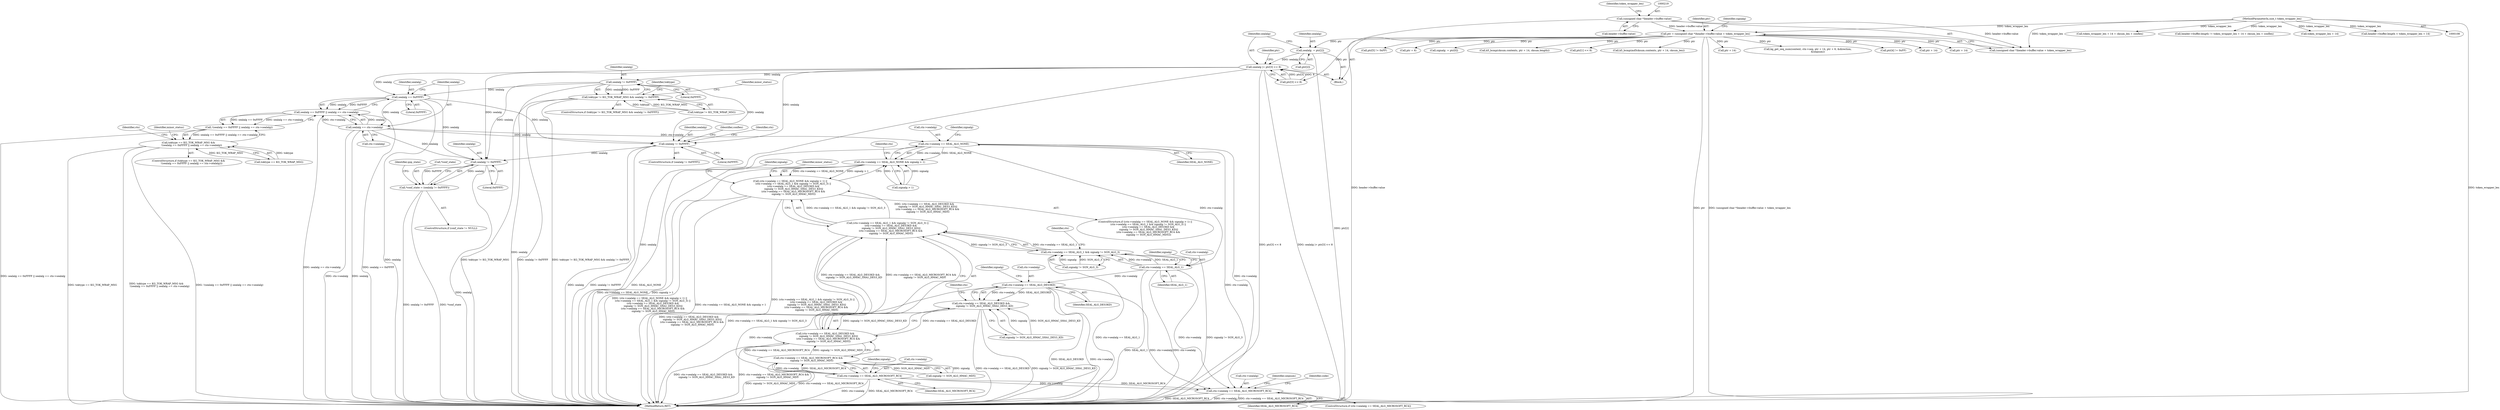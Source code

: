digraph "0_krb5_e6ae703ae597d798e310368d52b8f38ee11c6a73_0@array" {
"1000238" [label="(Call,sealalg  = ptr[2])"];
"1000215" [label="(Call,ptr = (unsigned char *)header->buffer.value + token_wrapper_len)"];
"1000218" [label="(Call,(unsigned char *)header->buffer.value)"];
"1000114" [label="(MethodParameterIn,size_t token_wrapper_len)"];
"1000243" [label="(Call,sealalg |= ptr[3] << 8)"];
"1000274" [label="(Call,sealalg != 0xFFFF)"];
"1000270" [label="(Call,toktype != KG_TOK_WRAP_MSG && sealalg != 0xFFFF)"];
"1000291" [label="(Call,sealalg == 0xFFFF)"];
"1000290" [label="(Call,sealalg == 0xFFFF || sealalg == ctx->sealalg)"];
"1000289" [label="(Call,!(sealalg == 0xFFFF || sealalg == ctx->sealalg))"];
"1000285" [label="(Call,toktype == KG_TOK_WRAP_MSG &&\n        !(sealalg == 0xFFFF || sealalg == ctx->sealalg))"];
"1000294" [label="(Call,sealalg == ctx->sealalg)"];
"1000309" [label="(Call,ctx->sealalg == SEAL_ALG_NONE)"];
"1000308" [label="(Call,ctx->sealalg == SEAL_ALG_NONE && signalg > 1)"];
"1000307" [label="(Call,(ctx->sealalg == SEAL_ALG_NONE && signalg > 1) ||\n        (ctx->sealalg == SEAL_ALG_1 && signalg != SGN_ALG_3) ||\n        (ctx->sealalg == SEAL_ALG_DES3KD &&\n         signalg != SGN_ALG_HMAC_SHA1_DES3_KD)||\n        (ctx->sealalg == SEAL_ALG_MICROSOFT_RC4 &&\n         signalg != SGN_ALG_HMAC_MD5))"];
"1000319" [label="(Call,ctx->sealalg == SEAL_ALG_1)"];
"1000318" [label="(Call,ctx->sealalg == SEAL_ALG_1 && signalg != SGN_ALG_3)"];
"1000317" [label="(Call,(ctx->sealalg == SEAL_ALG_1 && signalg != SGN_ALG_3) ||\n        (ctx->sealalg == SEAL_ALG_DES3KD &&\n         signalg != SGN_ALG_HMAC_SHA1_DES3_KD)||\n        (ctx->sealalg == SEAL_ALG_MICROSOFT_RC4 &&\n         signalg != SGN_ALG_HMAC_MD5))"];
"1000329" [label="(Call,ctx->sealalg == SEAL_ALG_DES3KD)"];
"1000328" [label="(Call,ctx->sealalg == SEAL_ALG_DES3KD &&\n         signalg != SGN_ALG_HMAC_SHA1_DES3_KD)"];
"1000327" [label="(Call,(ctx->sealalg == SEAL_ALG_DES3KD &&\n         signalg != SGN_ALG_HMAC_SHA1_DES3_KD)||\n        (ctx->sealalg == SEAL_ALG_MICROSOFT_RC4 &&\n         signalg != SGN_ALG_HMAC_MD5))"];
"1000338" [label="(Call,ctx->sealalg == SEAL_ALG_MICROSOFT_RC4)"];
"1000337" [label="(Call,ctx->sealalg == SEAL_ALG_MICROSOFT_RC4 &&\n         signalg != SGN_ALG_HMAC_MD5)"];
"1000426" [label="(Call,ctx->sealalg == SEAL_ALG_MICROSOFT_RC4)"];
"1000421" [label="(Call,sealalg != 0xFFFF)"];
"1000778" [label="(Call,sealalg != 0xFFFF)"];
"1000775" [label="(Call,*conf_state = (sealalg != 0xFFFF))"];
"1000422" [label="(Identifier,sealalg)"];
"1000227" [label="(Identifier,signalg)"];
"1000307" [label="(Call,(ctx->sealalg == SEAL_ALG_NONE && signalg > 1) ||\n        (ctx->sealalg == SEAL_ALG_1 && signalg != SGN_ALG_3) ||\n        (ctx->sealalg == SEAL_ALG_DES3KD &&\n         signalg != SGN_ALG_HMAC_SHA1_DES3_KD)||\n        (ctx->sealalg == SEAL_ALG_MICROSOFT_RC4 &&\n         signalg != SGN_ALG_HMAC_MD5))"];
"1000287" [label="(Identifier,toktype)"];
"1000295" [label="(Identifier,sealalg)"];
"1000324" [label="(Call,signalg != SGN_ALG_3)"];
"1000330" [label="(Call,ctx->sealalg)"];
"1000327" [label="(Call,(ctx->sealalg == SEAL_ALG_DES3KD &&\n         signalg != SGN_ALG_HMAC_SHA1_DES3_KD)||\n        (ctx->sealalg == SEAL_ALG_MICROSOFT_RC4 &&\n         signalg != SGN_ALG_HMAC_MD5))"];
"1000233" [label="(Call,ptr[1] << 8)"];
"1000254" [label="(Identifier,ptr)"];
"1000302" [label="(Identifier,minor_status)"];
"1000269" [label="(ControlStructure,if (toktype != KG_TOK_WRAP_MSG && sealalg != 0xFFFF))"];
"1000243" [label="(Call,sealalg |= ptr[3] << 8)"];
"1000780" [label="(Literal,0xFFFF)"];
"1000218" [label="(Call,(unsigned char *)header->buffer.value)"];
"1000296" [label="(Call,ctx->sealalg)"];
"1000783" [label="(Identifier,qop_state)"];
"1000335" [label="(Identifier,signalg)"];
"1000531" [label="(Identifier,conflen)"];
"1000338" [label="(Call,ctx->sealalg == SEAL_ALG_MICROSOFT_RC4)"];
"1000328" [label="(Call,ctx->sealalg == SEAL_ALG_DES3KD &&\n         signalg != SGN_ALG_HMAC_SHA1_DES3_KD)"];
"1000354" [label="(Identifier,signalg)"];
"1000778" [label="(Call,sealalg != 0xFFFF)"];
"1000225" [label="(Identifier,token_wrapper_len)"];
"1000314" [label="(Call,signalg > 1)"];
"1000321" [label="(Identifier,ctx)"];
"1000215" [label="(Call,ptr = (unsigned char *)header->buffer.value + token_wrapper_len)"];
"1000244" [label="(Identifier,sealalg)"];
"1000427" [label="(Call,ctx->sealalg)"];
"1000320" [label="(Call,ctx->sealalg)"];
"1000274" [label="(Call,sealalg != 0xFFFF)"];
"1000217" [label="(Call,(unsigned char *)header->buffer.value + token_wrapper_len)"];
"1000318" [label="(Call,ctx->sealalg == SEAL_ALG_1 && signalg != SGN_ALG_3)"];
"1000716" [label="(Call,k5_bcmp(md5cksum.contents, ptr + 14, cksum_len))"];
"1000323" [label="(Identifier,SEAL_ALG_1)"];
"1000349" [label="(Identifier,minor_status)"];
"1000306" [label="(ControlStructure,if ((ctx->sealalg == SEAL_ALG_NONE && signalg > 1) ||\n        (ctx->sealalg == SEAL_ALG_1 && signalg != SGN_ALG_3) ||\n        (ctx->sealalg == SEAL_ALG_DES3KD &&\n         signalg != SGN_ALG_HMAC_SHA1_DES3_KD)||\n        (ctx->sealalg == SEAL_ALG_MICROSOFT_RC4 &&\n         signalg != SGN_ALG_HMAC_MD5)))"];
"1000342" [label="(Identifier,SEAL_ALG_MICROSOFT_RC4)"];
"1000311" [label="(Identifier,ctx)"];
"1000548" [label="(Call,token_wrapper_len + 14 + cksum_len + conflen)"];
"1000292" [label="(Identifier,sealalg)"];
"1000270" [label="(Call,toktype != KG_TOK_WRAP_MSG && sealalg != 0xFFFF)"];
"1000275" [label="(Identifier,sealalg)"];
"1000775" [label="(Call,*conf_state = (sealalg != 0xFFFF))"];
"1000284" [label="(ControlStructure,if (toktype == KG_TOK_WRAP_MSG &&\n        !(sealalg == 0xFFFF || sealalg == ctx->sealalg)))"];
"1000286" [label="(Call,toktype == KG_TOK_WRAP_MSG)"];
"1000331" [label="(Identifier,ctx)"];
"1000337" [label="(Call,ctx->sealalg == SEAL_ALG_MICROSOFT_RC4 &&\n         signalg != SGN_ALG_HMAC_MD5)"];
"1000720" [label="(Call,ptr + 14)"];
"1000428" [label="(Identifier,ctx)"];
"1000315" [label="(Identifier,signalg)"];
"1000240" [label="(Call,ptr[2])"];
"1000280" [label="(Identifier,minor_status)"];
"1000290" [label="(Call,sealalg == 0xFFFF || sealalg == ctx->sealalg)"];
"1000425" [label="(ControlStructure,if (ctx->sealalg == SEAL_ALG_MICROSOFT_RC4))"];
"1000334" [label="(Call,signalg != SGN_ALG_HMAC_SHA1_DES3_KD)"];
"1000423" [label="(Literal,0xFFFF)"];
"1000309" [label="(Call,ctx->sealalg == SEAL_ALG_NONE)"];
"1000436" [label="(Identifier,seqnum)"];
"1000389" [label="(Call,kg_get_seq_num(context, ctx->seq, ptr + 14, ptr + 6, &direction,\n                          &seqnum))"];
"1000252" [label="(Call,ptr[4] != 0xFF)"];
"1000421" [label="(Call,sealalg != 0xFFFF)"];
"1000289" [label="(Call,!(sealalg == 0xFFFF || sealalg == ctx->sealalg))"];
"1000339" [label="(Call,ctx->sealalg)"];
"1000430" [label="(Identifier,SEAL_ALG_MICROSOFT_RC4)"];
"1000394" [label="(Call,ptr + 14)"];
"1000294" [label="(Call,sealalg == ctx->sealalg)"];
"1000779" [label="(Identifier,sealalg)"];
"1000840" [label="(MethodReturn,RET)"];
"1000542" [label="(Call,header->buffer.length != token_wrapper_len + 14 + cksum_len + conflen)"];
"1000340" [label="(Identifier,ctx)"];
"1000705" [label="(Call,ptr + 14)"];
"1000257" [label="(Call,ptr[5] != 0xFF)"];
"1000343" [label="(Call,signalg != SGN_ALG_HMAC_MD5)"];
"1000245" [label="(Call,ptr[3] << 8)"];
"1000397" [label="(Call,ptr + 6)"];
"1000271" [label="(Call,toktype != KG_TOK_WRAP_MSG)"];
"1000226" [label="(Call,signalg  = ptr[0])"];
"1000205" [label="(Call,token_wrapper_len + 14)"];
"1000285" [label="(Call,toktype == KG_TOK_WRAP_MSG &&\n        !(sealalg == 0xFFFF || sealalg == ctx->sealalg))"];
"1000325" [label="(Identifier,signalg)"];
"1000238" [label="(Call,sealalg  = ptr[2])"];
"1000308" [label="(Call,ctx->sealalg == SEAL_ALG_NONE && signalg > 1)"];
"1000291" [label="(Call,sealalg == 0xFFFF)"];
"1000317" [label="(Call,(ctx->sealalg == SEAL_ALG_1 && signalg != SGN_ALG_3) ||\n        (ctx->sealalg == SEAL_ALG_DES3KD &&\n         signalg != SGN_ALG_HMAC_SHA1_DES3_KD)||\n        (ctx->sealalg == SEAL_ALG_MICROSOFT_RC4 &&\n         signalg != SGN_ALG_HMAC_MD5))"];
"1000329" [label="(Call,ctx->sealalg == SEAL_ALG_DES3KD)"];
"1000276" [label="(Literal,0xFFFF)"];
"1000118" [label="(Block,)"];
"1000216" [label="(Identifier,ptr)"];
"1000114" [label="(MethodParameterIn,size_t token_wrapper_len)"];
"1000313" [label="(Identifier,SEAL_ALG_NONE)"];
"1000310" [label="(Call,ctx->sealalg)"];
"1000771" [label="(ControlStructure,if (conf_state != NULL))"];
"1000293" [label="(Literal,0xFFFF)"];
"1000319" [label="(Call,ctx->sealalg == SEAL_ALG_1)"];
"1000426" [label="(Call,ctx->sealalg == SEAL_ALG_MICROSOFT_RC4)"];
"1000220" [label="(Call,header->buffer.value)"];
"1000199" [label="(Call,header->buffer.length < token_wrapper_len + 14)"];
"1000501" [label="(Identifier,code)"];
"1000333" [label="(Identifier,SEAL_ALG_DES3KD)"];
"1000701" [label="(Call,k5_bcmp(cksum.contents, ptr + 14, cksum.length))"];
"1000344" [label="(Identifier,signalg)"];
"1000420" [label="(ControlStructure,if (sealalg != 0xFFFF))"];
"1000239" [label="(Identifier,sealalg)"];
"1000776" [label="(Call,*conf_state)"];
"1000238" -> "1000118"  [label="AST: "];
"1000238" -> "1000240"  [label="CFG: "];
"1000239" -> "1000238"  [label="AST: "];
"1000240" -> "1000238"  [label="AST: "];
"1000244" -> "1000238"  [label="CFG: "];
"1000238" -> "1000840"  [label="DDG: ptr[2]"];
"1000215" -> "1000238"  [label="DDG: ptr"];
"1000238" -> "1000243"  [label="DDG: sealalg"];
"1000215" -> "1000118"  [label="AST: "];
"1000215" -> "1000217"  [label="CFG: "];
"1000216" -> "1000215"  [label="AST: "];
"1000217" -> "1000215"  [label="AST: "];
"1000227" -> "1000215"  [label="CFG: "];
"1000215" -> "1000840"  [label="DDG: ptr"];
"1000215" -> "1000840"  [label="DDG: (unsigned char *)header->buffer.value + token_wrapper_len"];
"1000218" -> "1000215"  [label="DDG: header->buffer.value"];
"1000114" -> "1000215"  [label="DDG: token_wrapper_len"];
"1000215" -> "1000226"  [label="DDG: ptr"];
"1000215" -> "1000233"  [label="DDG: ptr"];
"1000215" -> "1000245"  [label="DDG: ptr"];
"1000215" -> "1000252"  [label="DDG: ptr"];
"1000215" -> "1000257"  [label="DDG: ptr"];
"1000215" -> "1000389"  [label="DDG: ptr"];
"1000215" -> "1000394"  [label="DDG: ptr"];
"1000215" -> "1000397"  [label="DDG: ptr"];
"1000215" -> "1000701"  [label="DDG: ptr"];
"1000215" -> "1000705"  [label="DDG: ptr"];
"1000215" -> "1000716"  [label="DDG: ptr"];
"1000215" -> "1000720"  [label="DDG: ptr"];
"1000218" -> "1000217"  [label="AST: "];
"1000218" -> "1000220"  [label="CFG: "];
"1000219" -> "1000218"  [label="AST: "];
"1000220" -> "1000218"  [label="AST: "];
"1000225" -> "1000218"  [label="CFG: "];
"1000218" -> "1000840"  [label="DDG: header->buffer.value"];
"1000218" -> "1000217"  [label="DDG: header->buffer.value"];
"1000114" -> "1000108"  [label="AST: "];
"1000114" -> "1000840"  [label="DDG: token_wrapper_len"];
"1000114" -> "1000199"  [label="DDG: token_wrapper_len"];
"1000114" -> "1000205"  [label="DDG: token_wrapper_len"];
"1000114" -> "1000217"  [label="DDG: token_wrapper_len"];
"1000114" -> "1000542"  [label="DDG: token_wrapper_len"];
"1000114" -> "1000548"  [label="DDG: token_wrapper_len"];
"1000243" -> "1000118"  [label="AST: "];
"1000243" -> "1000245"  [label="CFG: "];
"1000244" -> "1000243"  [label="AST: "];
"1000245" -> "1000243"  [label="AST: "];
"1000254" -> "1000243"  [label="CFG: "];
"1000243" -> "1000840"  [label="DDG: sealalg"];
"1000243" -> "1000840"  [label="DDG: ptr[3] << 8"];
"1000243" -> "1000840"  [label="DDG: sealalg |= ptr[3] << 8"];
"1000245" -> "1000243"  [label="DDG: ptr[3]"];
"1000245" -> "1000243"  [label="DDG: 8"];
"1000243" -> "1000274"  [label="DDG: sealalg"];
"1000243" -> "1000291"  [label="DDG: sealalg"];
"1000243" -> "1000421"  [label="DDG: sealalg"];
"1000243" -> "1000778"  [label="DDG: sealalg"];
"1000274" -> "1000270"  [label="AST: "];
"1000274" -> "1000276"  [label="CFG: "];
"1000275" -> "1000274"  [label="AST: "];
"1000276" -> "1000274"  [label="AST: "];
"1000270" -> "1000274"  [label="CFG: "];
"1000274" -> "1000840"  [label="DDG: sealalg"];
"1000274" -> "1000270"  [label="DDG: sealalg"];
"1000274" -> "1000270"  [label="DDG: 0xFFFF"];
"1000274" -> "1000291"  [label="DDG: sealalg"];
"1000274" -> "1000421"  [label="DDG: sealalg"];
"1000274" -> "1000778"  [label="DDG: sealalg"];
"1000270" -> "1000269"  [label="AST: "];
"1000270" -> "1000271"  [label="CFG: "];
"1000271" -> "1000270"  [label="AST: "];
"1000280" -> "1000270"  [label="CFG: "];
"1000287" -> "1000270"  [label="CFG: "];
"1000270" -> "1000840"  [label="DDG: sealalg != 0xFFFF"];
"1000270" -> "1000840"  [label="DDG: toktype != KG_TOK_WRAP_MSG && sealalg != 0xFFFF"];
"1000270" -> "1000840"  [label="DDG: toktype != KG_TOK_WRAP_MSG"];
"1000271" -> "1000270"  [label="DDG: toktype"];
"1000271" -> "1000270"  [label="DDG: KG_TOK_WRAP_MSG"];
"1000291" -> "1000290"  [label="AST: "];
"1000291" -> "1000293"  [label="CFG: "];
"1000292" -> "1000291"  [label="AST: "];
"1000293" -> "1000291"  [label="AST: "];
"1000295" -> "1000291"  [label="CFG: "];
"1000290" -> "1000291"  [label="CFG: "];
"1000291" -> "1000840"  [label="DDG: sealalg"];
"1000291" -> "1000290"  [label="DDG: sealalg"];
"1000291" -> "1000290"  [label="DDG: 0xFFFF"];
"1000291" -> "1000294"  [label="DDG: sealalg"];
"1000291" -> "1000421"  [label="DDG: sealalg"];
"1000291" -> "1000778"  [label="DDG: sealalg"];
"1000290" -> "1000289"  [label="AST: "];
"1000290" -> "1000294"  [label="CFG: "];
"1000294" -> "1000290"  [label="AST: "];
"1000289" -> "1000290"  [label="CFG: "];
"1000290" -> "1000840"  [label="DDG: sealalg == 0xFFFF"];
"1000290" -> "1000840"  [label="DDG: sealalg == ctx->sealalg"];
"1000290" -> "1000289"  [label="DDG: sealalg == 0xFFFF"];
"1000290" -> "1000289"  [label="DDG: sealalg == ctx->sealalg"];
"1000294" -> "1000290"  [label="DDG: sealalg"];
"1000294" -> "1000290"  [label="DDG: ctx->sealalg"];
"1000289" -> "1000285"  [label="AST: "];
"1000285" -> "1000289"  [label="CFG: "];
"1000289" -> "1000840"  [label="DDG: sealalg == 0xFFFF || sealalg == ctx->sealalg"];
"1000289" -> "1000285"  [label="DDG: sealalg == 0xFFFF || sealalg == ctx->sealalg"];
"1000285" -> "1000284"  [label="AST: "];
"1000285" -> "1000286"  [label="CFG: "];
"1000286" -> "1000285"  [label="AST: "];
"1000302" -> "1000285"  [label="CFG: "];
"1000311" -> "1000285"  [label="CFG: "];
"1000285" -> "1000840"  [label="DDG: toktype == KG_TOK_WRAP_MSG"];
"1000285" -> "1000840"  [label="DDG: toktype == KG_TOK_WRAP_MSG &&\n        !(sealalg == 0xFFFF || sealalg == ctx->sealalg)"];
"1000285" -> "1000840"  [label="DDG: !(sealalg == 0xFFFF || sealalg == ctx->sealalg)"];
"1000286" -> "1000285"  [label="DDG: toktype"];
"1000286" -> "1000285"  [label="DDG: KG_TOK_WRAP_MSG"];
"1000294" -> "1000296"  [label="CFG: "];
"1000295" -> "1000294"  [label="AST: "];
"1000296" -> "1000294"  [label="AST: "];
"1000294" -> "1000840"  [label="DDG: ctx->sealalg"];
"1000294" -> "1000840"  [label="DDG: sealalg"];
"1000294" -> "1000309"  [label="DDG: ctx->sealalg"];
"1000294" -> "1000421"  [label="DDG: sealalg"];
"1000294" -> "1000778"  [label="DDG: sealalg"];
"1000309" -> "1000308"  [label="AST: "];
"1000309" -> "1000313"  [label="CFG: "];
"1000310" -> "1000309"  [label="AST: "];
"1000313" -> "1000309"  [label="AST: "];
"1000315" -> "1000309"  [label="CFG: "];
"1000308" -> "1000309"  [label="CFG: "];
"1000309" -> "1000840"  [label="DDG: ctx->sealalg"];
"1000309" -> "1000840"  [label="DDG: SEAL_ALG_NONE"];
"1000309" -> "1000308"  [label="DDG: ctx->sealalg"];
"1000309" -> "1000308"  [label="DDG: SEAL_ALG_NONE"];
"1000309" -> "1000319"  [label="DDG: ctx->sealalg"];
"1000309" -> "1000426"  [label="DDG: ctx->sealalg"];
"1000308" -> "1000307"  [label="AST: "];
"1000308" -> "1000314"  [label="CFG: "];
"1000314" -> "1000308"  [label="AST: "];
"1000321" -> "1000308"  [label="CFG: "];
"1000307" -> "1000308"  [label="CFG: "];
"1000308" -> "1000840"  [label="DDG: ctx->sealalg == SEAL_ALG_NONE"];
"1000308" -> "1000840"  [label="DDG: signalg > 1"];
"1000308" -> "1000307"  [label="DDG: ctx->sealalg == SEAL_ALG_NONE"];
"1000308" -> "1000307"  [label="DDG: signalg > 1"];
"1000314" -> "1000308"  [label="DDG: signalg"];
"1000314" -> "1000308"  [label="DDG: 1"];
"1000307" -> "1000306"  [label="AST: "];
"1000307" -> "1000317"  [label="CFG: "];
"1000317" -> "1000307"  [label="AST: "];
"1000349" -> "1000307"  [label="CFG: "];
"1000354" -> "1000307"  [label="CFG: "];
"1000307" -> "1000840"  [label="DDG: (ctx->sealalg == SEAL_ALG_NONE && signalg > 1) ||\n        (ctx->sealalg == SEAL_ALG_1 && signalg != SGN_ALG_3) ||\n        (ctx->sealalg == SEAL_ALG_DES3KD &&\n         signalg != SGN_ALG_HMAC_SHA1_DES3_KD)||\n        (ctx->sealalg == SEAL_ALG_MICROSOFT_RC4 &&\n         signalg != SGN_ALG_HMAC_MD5)"];
"1000307" -> "1000840"  [label="DDG: ctx->sealalg == SEAL_ALG_NONE && signalg > 1"];
"1000307" -> "1000840"  [label="DDG: (ctx->sealalg == SEAL_ALG_1 && signalg != SGN_ALG_3) ||\n        (ctx->sealalg == SEAL_ALG_DES3KD &&\n         signalg != SGN_ALG_HMAC_SHA1_DES3_KD)||\n        (ctx->sealalg == SEAL_ALG_MICROSOFT_RC4 &&\n         signalg != SGN_ALG_HMAC_MD5)"];
"1000317" -> "1000307"  [label="DDG: ctx->sealalg == SEAL_ALG_1 && signalg != SGN_ALG_3"];
"1000317" -> "1000307"  [label="DDG: (ctx->sealalg == SEAL_ALG_DES3KD &&\n         signalg != SGN_ALG_HMAC_SHA1_DES3_KD)||\n        (ctx->sealalg == SEAL_ALG_MICROSOFT_RC4 &&\n         signalg != SGN_ALG_HMAC_MD5)"];
"1000319" -> "1000318"  [label="AST: "];
"1000319" -> "1000323"  [label="CFG: "];
"1000320" -> "1000319"  [label="AST: "];
"1000323" -> "1000319"  [label="AST: "];
"1000325" -> "1000319"  [label="CFG: "];
"1000318" -> "1000319"  [label="CFG: "];
"1000319" -> "1000840"  [label="DDG: SEAL_ALG_1"];
"1000319" -> "1000840"  [label="DDG: ctx->sealalg"];
"1000319" -> "1000318"  [label="DDG: ctx->sealalg"];
"1000319" -> "1000318"  [label="DDG: SEAL_ALG_1"];
"1000319" -> "1000329"  [label="DDG: ctx->sealalg"];
"1000319" -> "1000426"  [label="DDG: ctx->sealalg"];
"1000318" -> "1000317"  [label="AST: "];
"1000318" -> "1000324"  [label="CFG: "];
"1000324" -> "1000318"  [label="AST: "];
"1000331" -> "1000318"  [label="CFG: "];
"1000317" -> "1000318"  [label="CFG: "];
"1000318" -> "1000840"  [label="DDG: ctx->sealalg == SEAL_ALG_1"];
"1000318" -> "1000840"  [label="DDG: signalg != SGN_ALG_3"];
"1000318" -> "1000317"  [label="DDG: ctx->sealalg == SEAL_ALG_1"];
"1000318" -> "1000317"  [label="DDG: signalg != SGN_ALG_3"];
"1000324" -> "1000318"  [label="DDG: signalg"];
"1000324" -> "1000318"  [label="DDG: SGN_ALG_3"];
"1000317" -> "1000327"  [label="CFG: "];
"1000327" -> "1000317"  [label="AST: "];
"1000317" -> "1000840"  [label="DDG: ctx->sealalg == SEAL_ALG_1 && signalg != SGN_ALG_3"];
"1000317" -> "1000840"  [label="DDG: (ctx->sealalg == SEAL_ALG_DES3KD &&\n         signalg != SGN_ALG_HMAC_SHA1_DES3_KD)||\n        (ctx->sealalg == SEAL_ALG_MICROSOFT_RC4 &&\n         signalg != SGN_ALG_HMAC_MD5)"];
"1000327" -> "1000317"  [label="DDG: ctx->sealalg == SEAL_ALG_DES3KD &&\n         signalg != SGN_ALG_HMAC_SHA1_DES3_KD"];
"1000327" -> "1000317"  [label="DDG: ctx->sealalg == SEAL_ALG_MICROSOFT_RC4 &&\n         signalg != SGN_ALG_HMAC_MD5"];
"1000329" -> "1000328"  [label="AST: "];
"1000329" -> "1000333"  [label="CFG: "];
"1000330" -> "1000329"  [label="AST: "];
"1000333" -> "1000329"  [label="AST: "];
"1000335" -> "1000329"  [label="CFG: "];
"1000328" -> "1000329"  [label="CFG: "];
"1000329" -> "1000840"  [label="DDG: SEAL_ALG_DES3KD"];
"1000329" -> "1000840"  [label="DDG: ctx->sealalg"];
"1000329" -> "1000328"  [label="DDG: ctx->sealalg"];
"1000329" -> "1000328"  [label="DDG: SEAL_ALG_DES3KD"];
"1000329" -> "1000338"  [label="DDG: ctx->sealalg"];
"1000329" -> "1000426"  [label="DDG: ctx->sealalg"];
"1000328" -> "1000327"  [label="AST: "];
"1000328" -> "1000334"  [label="CFG: "];
"1000334" -> "1000328"  [label="AST: "];
"1000340" -> "1000328"  [label="CFG: "];
"1000327" -> "1000328"  [label="CFG: "];
"1000328" -> "1000840"  [label="DDG: signalg != SGN_ALG_HMAC_SHA1_DES3_KD"];
"1000328" -> "1000840"  [label="DDG: ctx->sealalg == SEAL_ALG_DES3KD"];
"1000328" -> "1000327"  [label="DDG: ctx->sealalg == SEAL_ALG_DES3KD"];
"1000328" -> "1000327"  [label="DDG: signalg != SGN_ALG_HMAC_SHA1_DES3_KD"];
"1000334" -> "1000328"  [label="DDG: signalg"];
"1000334" -> "1000328"  [label="DDG: SGN_ALG_HMAC_SHA1_DES3_KD"];
"1000327" -> "1000337"  [label="CFG: "];
"1000337" -> "1000327"  [label="AST: "];
"1000327" -> "1000840"  [label="DDG: ctx->sealalg == SEAL_ALG_DES3KD &&\n         signalg != SGN_ALG_HMAC_SHA1_DES3_KD"];
"1000327" -> "1000840"  [label="DDG: ctx->sealalg == SEAL_ALG_MICROSOFT_RC4 &&\n         signalg != SGN_ALG_HMAC_MD5"];
"1000337" -> "1000327"  [label="DDG: ctx->sealalg == SEAL_ALG_MICROSOFT_RC4"];
"1000337" -> "1000327"  [label="DDG: signalg != SGN_ALG_HMAC_MD5"];
"1000338" -> "1000337"  [label="AST: "];
"1000338" -> "1000342"  [label="CFG: "];
"1000339" -> "1000338"  [label="AST: "];
"1000342" -> "1000338"  [label="AST: "];
"1000344" -> "1000338"  [label="CFG: "];
"1000337" -> "1000338"  [label="CFG: "];
"1000338" -> "1000840"  [label="DDG: ctx->sealalg"];
"1000338" -> "1000840"  [label="DDG: SEAL_ALG_MICROSOFT_RC4"];
"1000338" -> "1000337"  [label="DDG: ctx->sealalg"];
"1000338" -> "1000337"  [label="DDG: SEAL_ALG_MICROSOFT_RC4"];
"1000338" -> "1000426"  [label="DDG: ctx->sealalg"];
"1000338" -> "1000426"  [label="DDG: SEAL_ALG_MICROSOFT_RC4"];
"1000337" -> "1000343"  [label="CFG: "];
"1000343" -> "1000337"  [label="AST: "];
"1000337" -> "1000840"  [label="DDG: signalg != SGN_ALG_HMAC_MD5"];
"1000337" -> "1000840"  [label="DDG: ctx->sealalg == SEAL_ALG_MICROSOFT_RC4"];
"1000343" -> "1000337"  [label="DDG: signalg"];
"1000343" -> "1000337"  [label="DDG: SGN_ALG_HMAC_MD5"];
"1000426" -> "1000425"  [label="AST: "];
"1000426" -> "1000430"  [label="CFG: "];
"1000427" -> "1000426"  [label="AST: "];
"1000430" -> "1000426"  [label="AST: "];
"1000436" -> "1000426"  [label="CFG: "];
"1000501" -> "1000426"  [label="CFG: "];
"1000426" -> "1000840"  [label="DDG: ctx->sealalg"];
"1000426" -> "1000840"  [label="DDG: ctx->sealalg == SEAL_ALG_MICROSOFT_RC4"];
"1000426" -> "1000840"  [label="DDG: SEAL_ALG_MICROSOFT_RC4"];
"1000421" -> "1000420"  [label="AST: "];
"1000421" -> "1000423"  [label="CFG: "];
"1000422" -> "1000421"  [label="AST: "];
"1000423" -> "1000421"  [label="AST: "];
"1000428" -> "1000421"  [label="CFG: "];
"1000531" -> "1000421"  [label="CFG: "];
"1000421" -> "1000840"  [label="DDG: sealalg"];
"1000421" -> "1000840"  [label="DDG: sealalg != 0xFFFF"];
"1000421" -> "1000778"  [label="DDG: sealalg"];
"1000778" -> "1000775"  [label="AST: "];
"1000778" -> "1000780"  [label="CFG: "];
"1000779" -> "1000778"  [label="AST: "];
"1000780" -> "1000778"  [label="AST: "];
"1000775" -> "1000778"  [label="CFG: "];
"1000778" -> "1000840"  [label="DDG: sealalg"];
"1000778" -> "1000775"  [label="DDG: sealalg"];
"1000778" -> "1000775"  [label="DDG: 0xFFFF"];
"1000775" -> "1000771"  [label="AST: "];
"1000776" -> "1000775"  [label="AST: "];
"1000783" -> "1000775"  [label="CFG: "];
"1000775" -> "1000840"  [label="DDG: *conf_state"];
"1000775" -> "1000840"  [label="DDG: sealalg != 0xFFFF"];
}
